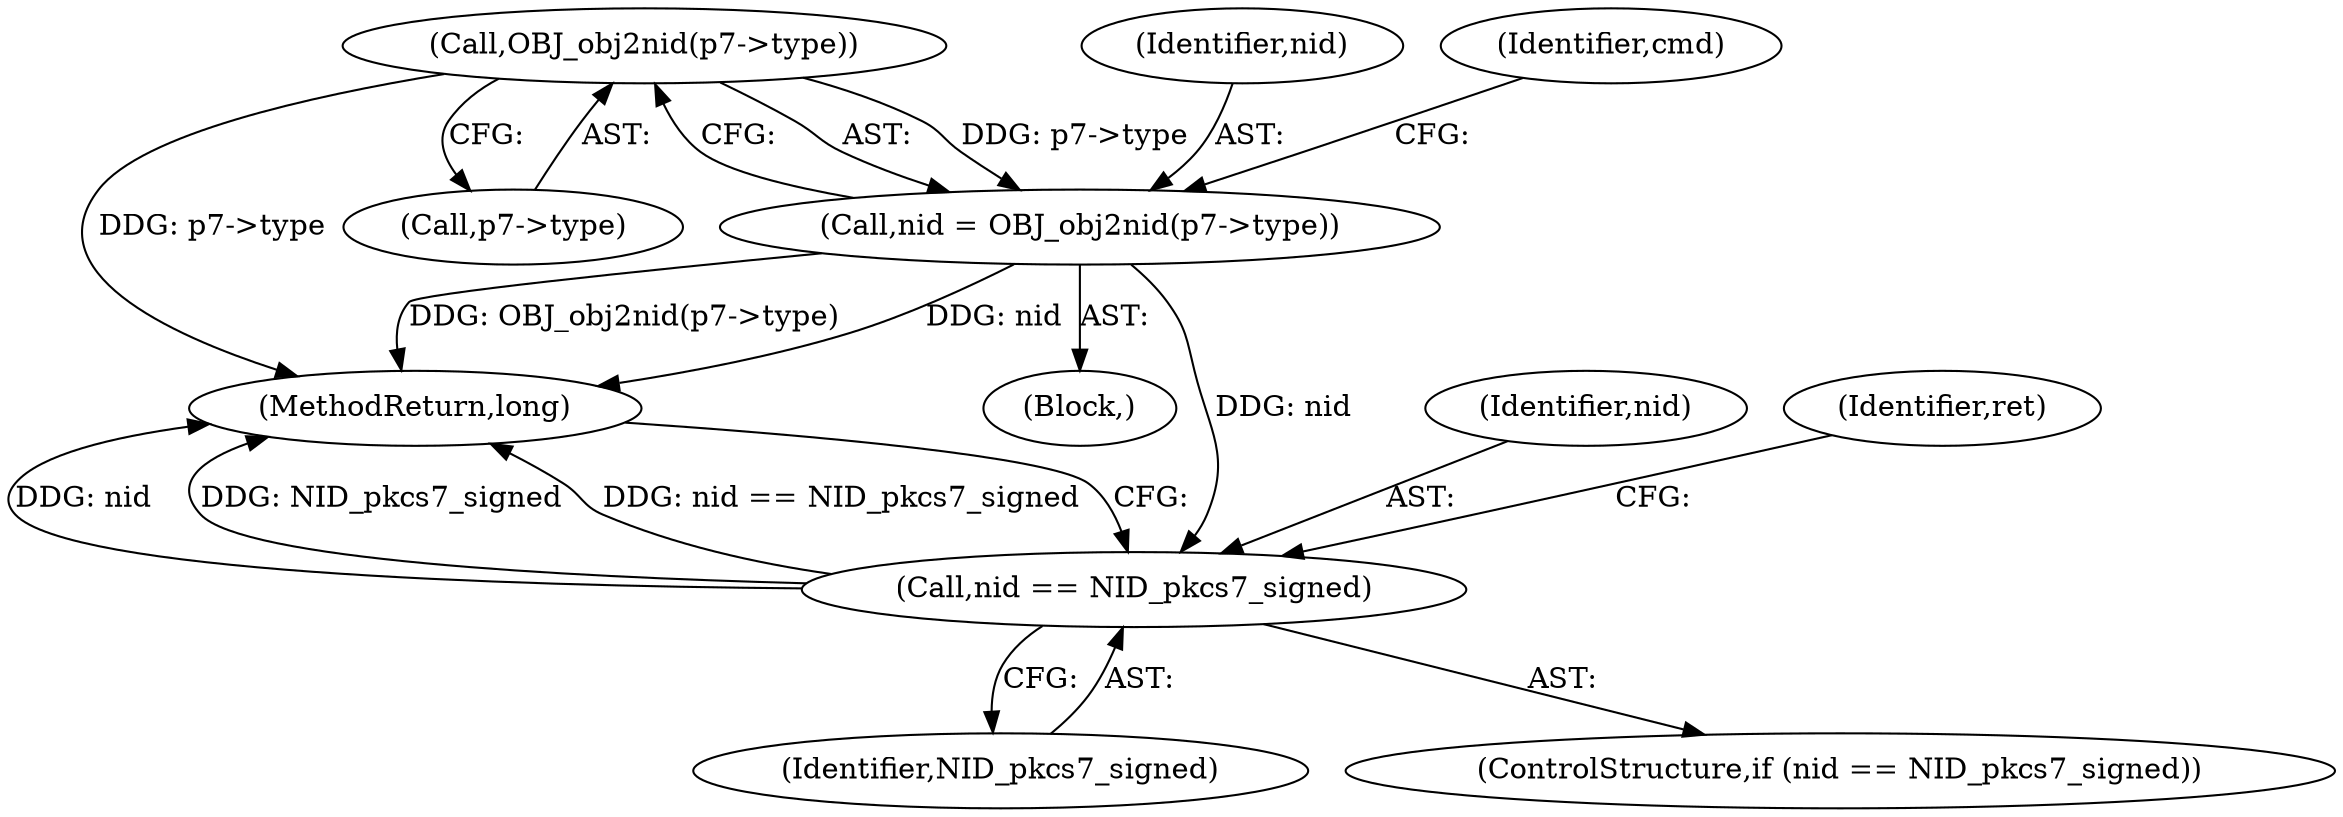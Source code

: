 digraph "0_openssl_c0334c2c92dd1bc3ad8138ba6e74006c3631b0f9_0@pointer" {
"1000111" [label="(Call,OBJ_obj2nid(p7->type))"];
"1000109" [label="(Call,nid = OBJ_obj2nid(p7->type))"];
"1000120" [label="(Call,nid == NID_pkcs7_signed)"];
"1000109" [label="(Call,nid = OBJ_obj2nid(p7->type))"];
"1000122" [label="(Identifier,NID_pkcs7_signed)"];
"1000121" [label="(Identifier,nid)"];
"1000110" [label="(Identifier,nid)"];
"1000106" [label="(Block,)"];
"1000120" [label="(Call,nid == NID_pkcs7_signed)"];
"1000162" [label="(MethodReturn,long)"];
"1000125" [label="(Identifier,ret)"];
"1000116" [label="(Identifier,cmd)"];
"1000119" [label="(ControlStructure,if (nid == NID_pkcs7_signed))"];
"1000111" [label="(Call,OBJ_obj2nid(p7->type))"];
"1000112" [label="(Call,p7->type)"];
"1000111" -> "1000109"  [label="AST: "];
"1000111" -> "1000112"  [label="CFG: "];
"1000112" -> "1000111"  [label="AST: "];
"1000109" -> "1000111"  [label="CFG: "];
"1000111" -> "1000162"  [label="DDG: p7->type"];
"1000111" -> "1000109"  [label="DDG: p7->type"];
"1000109" -> "1000106"  [label="AST: "];
"1000110" -> "1000109"  [label="AST: "];
"1000116" -> "1000109"  [label="CFG: "];
"1000109" -> "1000162"  [label="DDG: nid"];
"1000109" -> "1000162"  [label="DDG: OBJ_obj2nid(p7->type)"];
"1000109" -> "1000120"  [label="DDG: nid"];
"1000120" -> "1000119"  [label="AST: "];
"1000120" -> "1000122"  [label="CFG: "];
"1000121" -> "1000120"  [label="AST: "];
"1000122" -> "1000120"  [label="AST: "];
"1000125" -> "1000120"  [label="CFG: "];
"1000162" -> "1000120"  [label="CFG: "];
"1000120" -> "1000162"  [label="DDG: nid"];
"1000120" -> "1000162"  [label="DDG: NID_pkcs7_signed"];
"1000120" -> "1000162"  [label="DDG: nid == NID_pkcs7_signed"];
}
